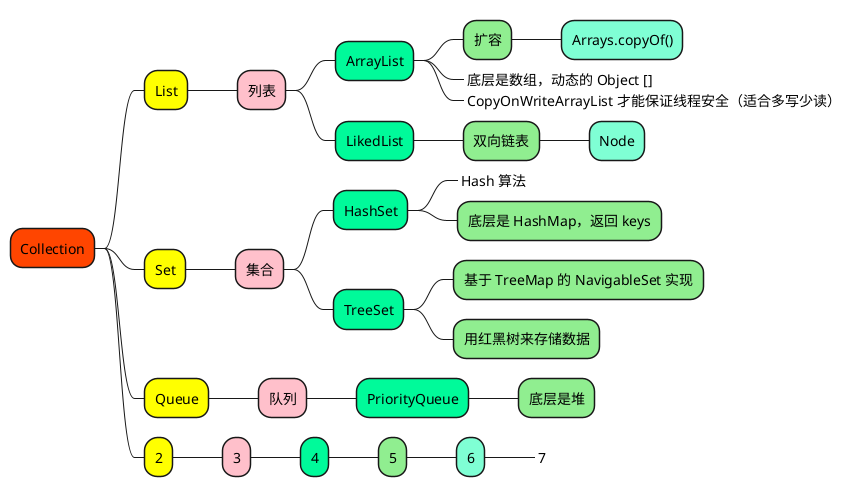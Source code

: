 @startmindmap

+[#OrangeRed] Collection

++[#yellow] List

+++[#Pink] 列表

++++[#MediumSpringGreen] ArrayList
+++++[#LightGreen] 扩容
++++++[#Aquamarine] Arrays.copyOf()
+++++[#MediumSpringGreen]_ 底层是数组，动态的 Object []
+++++[#MediumSpringGreen]_ CopyOnWriteArrayList 才能保证线程安全（适合多写少读）

++++[#MediumSpringGreen] LikedList
+++++[#LightGreen] 双向链表
++++++[#Aquamarine] Node




++[#yellow] Set

+++[#Pink] 集合

++++[#MediumSpringGreen] HashSet
+++++[#LightGreen]_ Hash 算法
+++++[#LightGreen] 底层是 HashMap，返回 keys

++++[#MediumSpringGreen] TreeSet
+++++[#LightGreen] 基于 TreeMap 的 NavigableSet 实现
+++++[#LightGreen] 用红黑树来存储数据




++[#yellow] Queue

+++[#Pink] 队列

++++[#MediumSpringGreen] PriorityQueue
+++++[#LightGreen] 底层是堆






++[#yellow] 2

+++[#Pink] 3

++++[#MediumSpringGreen] 4
+++++[#LightGreen] 5
++++++[#Aquamarine] 6
+++++++[#Aquamarine]_ 7





@endmindmap